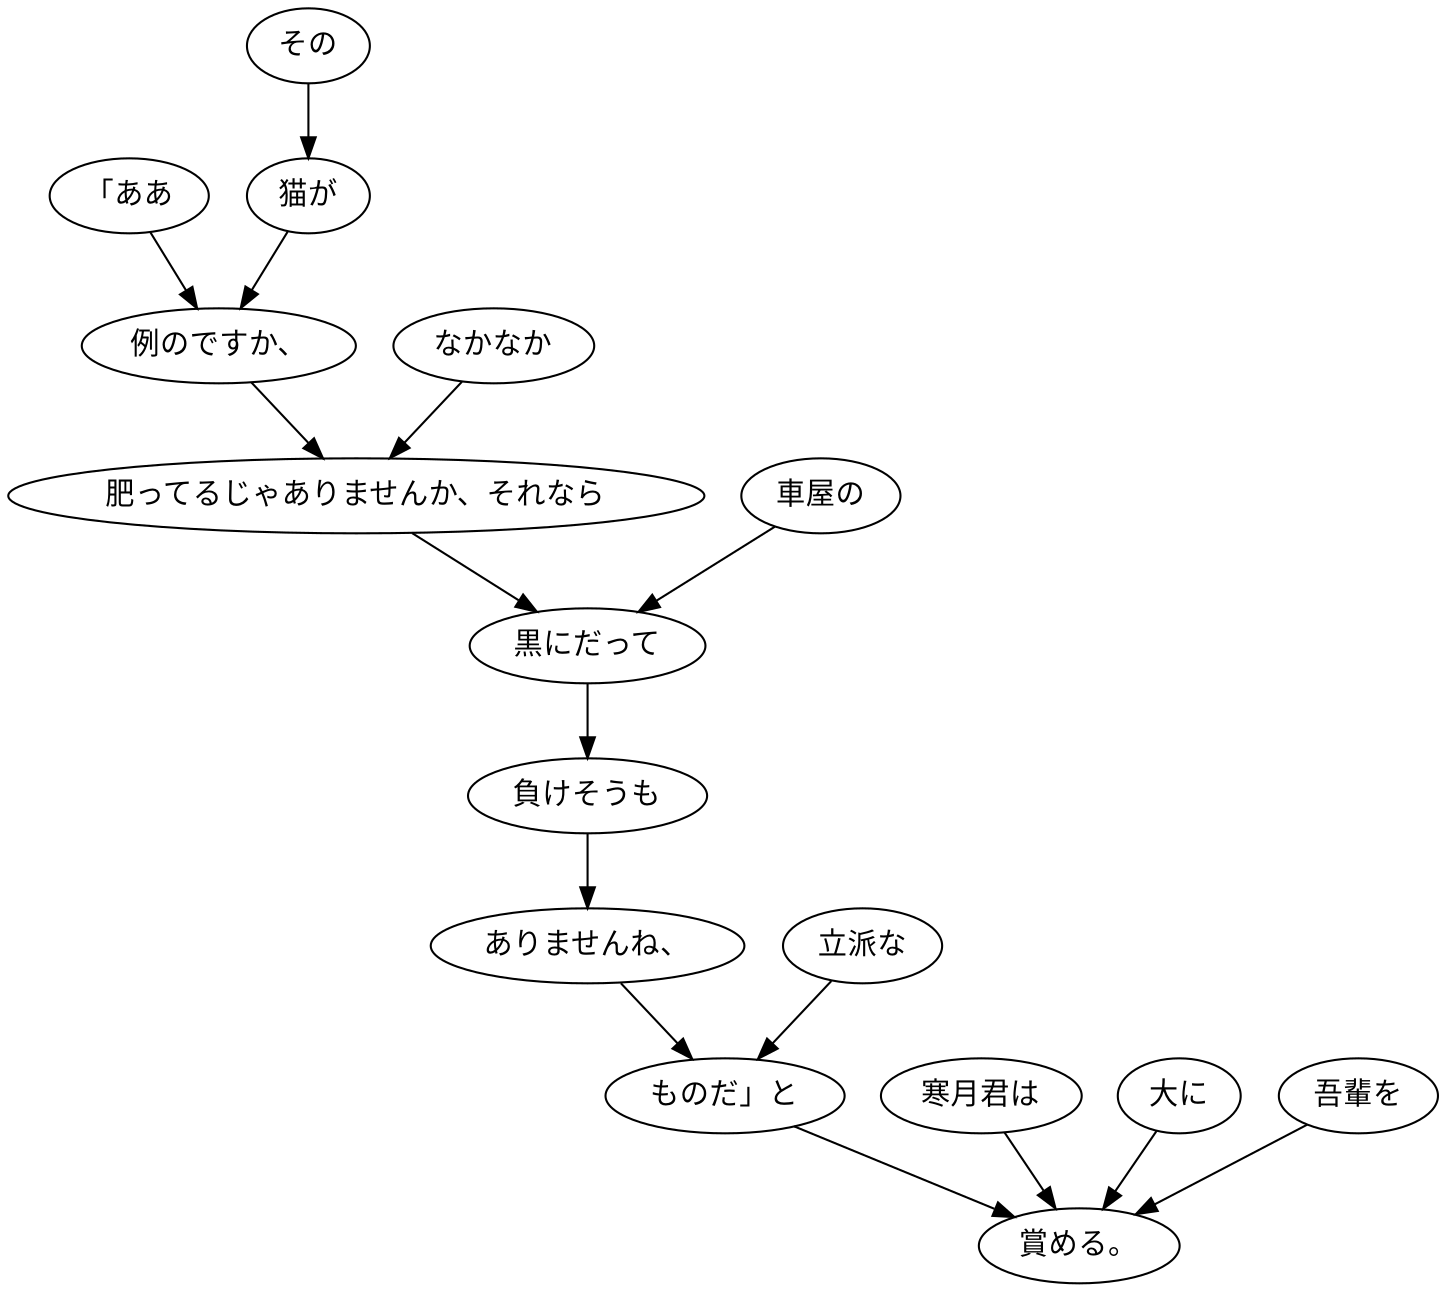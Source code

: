 digraph graph407 {
	node0 [label="「ああ"];
	node1 [label="その"];
	node2 [label="猫が"];
	node3 [label="例のですか、"];
	node4 [label="なかなか"];
	node5 [label="肥ってるじゃありませんか、それなら"];
	node6 [label="車屋の"];
	node7 [label="黒にだって"];
	node8 [label="負けそうも"];
	node9 [label="ありませんね、"];
	node10 [label="立派な"];
	node11 [label="ものだ」と"];
	node12 [label="寒月君は"];
	node13 [label="大に"];
	node14 [label="吾輩を"];
	node15 [label="賞める。"];
	node0 -> node3;
	node1 -> node2;
	node2 -> node3;
	node3 -> node5;
	node4 -> node5;
	node5 -> node7;
	node6 -> node7;
	node7 -> node8;
	node8 -> node9;
	node9 -> node11;
	node10 -> node11;
	node11 -> node15;
	node12 -> node15;
	node13 -> node15;
	node14 -> node15;
}
